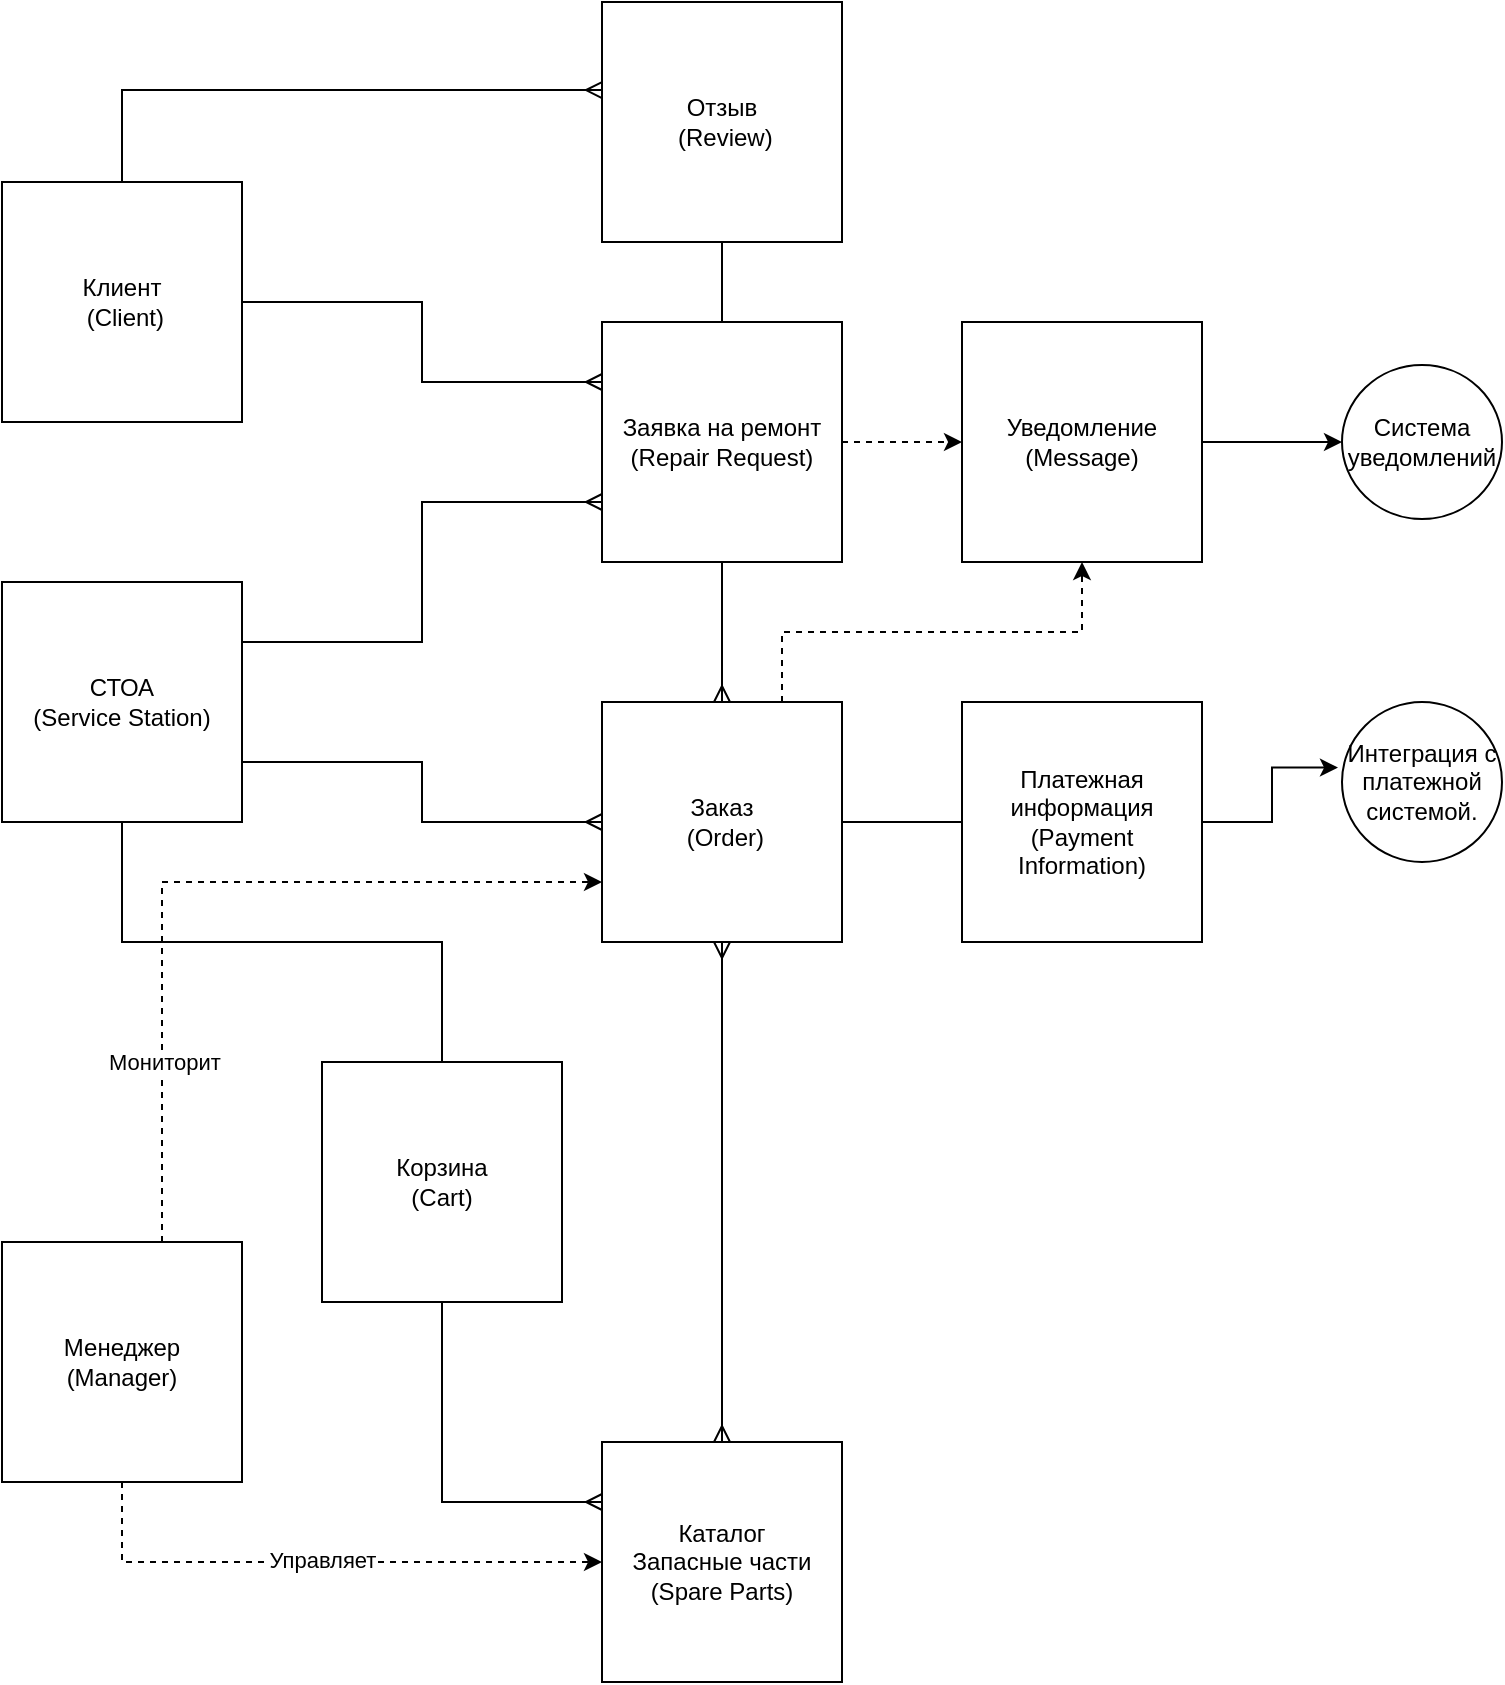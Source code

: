 <mxfile version="22.0.8" type="device">
  <diagram id="prtHgNgQTEPvFCAcTncT" name="Page-1">
    <mxGraphModel dx="1562" dy="818" grid="1" gridSize="10" guides="1" tooltips="1" connect="1" arrows="1" fold="1" page="1" pageScale="1" pageWidth="827" pageHeight="1169" math="0" shadow="0">
      <root>
        <mxCell id="0" />
        <mxCell id="1" parent="0" />
        <mxCell id="nMokIZjZC6wRx67IndkM-23" value="Cистема уведомлений" style="ellipse;whiteSpace=wrap;html=1;aspect=fixed;" parent="1" vertex="1">
          <mxGeometry x="740" y="211.5" width="80" height="77" as="geometry" />
        </mxCell>
        <mxCell id="nMokIZjZC6wRx67IndkM-24" value="Интеграция с платежной системой." style="ellipse;whiteSpace=wrap;html=1;aspect=fixed;" parent="1" vertex="1">
          <mxGeometry x="740" y="380" width="80" height="80" as="geometry" />
        </mxCell>
        <mxCell id="4lmhItRFW8rhUltIJoKM-14" style="edgeStyle=orthogonalEdgeStyle;rounded=0;orthogonalLoop=1;jettySize=auto;html=1;endArrow=ERmany;endFill=0;startArrow=ERmany;startFill=0;" parent="1" source="4lmhItRFW8rhUltIJoKM-1" target="4lmhItRFW8rhUltIJoKM-7" edge="1">
          <mxGeometry relative="1" as="geometry" />
        </mxCell>
        <mxCell id="4lmhItRFW8rhUltIJoKM-15" style="edgeStyle=orthogonalEdgeStyle;rounded=0;orthogonalLoop=1;jettySize=auto;html=1;exitX=1;exitY=0.5;exitDx=0;exitDy=0;entryX=0;entryY=0.5;entryDx=0;entryDy=0;endArrow=none;endFill=0;" parent="1" source="4lmhItRFW8rhUltIJoKM-1" target="4lmhItRFW8rhUltIJoKM-5" edge="1">
          <mxGeometry relative="1" as="geometry" />
        </mxCell>
        <mxCell id="4lmhItRFW8rhUltIJoKM-28" style="edgeStyle=orthogonalEdgeStyle;rounded=0;orthogonalLoop=1;jettySize=auto;html=1;exitX=0.75;exitY=0;exitDx=0;exitDy=0;entryX=0.5;entryY=1;entryDx=0;entryDy=0;dashed=1;" parent="1" source="4lmhItRFW8rhUltIJoKM-1" target="4lmhItRFW8rhUltIJoKM-25" edge="1">
          <mxGeometry relative="1" as="geometry" />
        </mxCell>
        <mxCell id="4lmhItRFW8rhUltIJoKM-1" value="Заказ&lt;br&gt;&amp;nbsp;(Order)" style="whiteSpace=wrap;html=1;aspect=fixed;" parent="1" vertex="1">
          <mxGeometry x="370" y="380" width="120" height="120" as="geometry" />
        </mxCell>
        <mxCell id="4lmhItRFW8rhUltIJoKM-12" style="edgeStyle=orthogonalEdgeStyle;rounded=0;orthogonalLoop=1;jettySize=auto;html=1;exitX=1;exitY=0.5;exitDx=0;exitDy=0;entryX=0;entryY=0.25;entryDx=0;entryDy=0;strokeColor=default;endArrow=ERmany;endFill=0;" parent="1" source="4lmhItRFW8rhUltIJoKM-2" target="4lmhItRFW8rhUltIJoKM-4" edge="1">
          <mxGeometry relative="1" as="geometry" />
        </mxCell>
        <mxCell id="4lmhItRFW8rhUltIJoKM-2" value="Клиент&lt;br&gt;&amp;nbsp;(Client)" style="whiteSpace=wrap;html=1;aspect=fixed;" parent="1" vertex="1">
          <mxGeometry x="70" y="120" width="120" height="120" as="geometry" />
        </mxCell>
        <mxCell id="4lmhItRFW8rhUltIJoKM-9" style="edgeStyle=orthogonalEdgeStyle;rounded=0;orthogonalLoop=1;jettySize=auto;html=1;exitX=1;exitY=0.25;exitDx=0;exitDy=0;entryX=0;entryY=0.75;entryDx=0;entryDy=0;endArrow=ERmany;endFill=0;" parent="1" source="4lmhItRFW8rhUltIJoKM-3" target="4lmhItRFW8rhUltIJoKM-4" edge="1">
          <mxGeometry relative="1" as="geometry" />
        </mxCell>
        <mxCell id="4lmhItRFW8rhUltIJoKM-13" style="edgeStyle=orthogonalEdgeStyle;rounded=0;orthogonalLoop=1;jettySize=auto;html=1;exitX=1;exitY=0.75;exitDx=0;exitDy=0;entryX=0;entryY=0.5;entryDx=0;entryDy=0;endArrow=ERmany;endFill=0;" parent="1" source="4lmhItRFW8rhUltIJoKM-3" target="4lmhItRFW8rhUltIJoKM-1" edge="1">
          <mxGeometry relative="1" as="geometry" />
        </mxCell>
        <mxCell id="4lmhItRFW8rhUltIJoKM-31" style="edgeStyle=orthogonalEdgeStyle;rounded=0;orthogonalLoop=1;jettySize=auto;html=1;exitX=0.5;exitY=1;exitDx=0;exitDy=0;entryX=0.5;entryY=0;entryDx=0;entryDy=0;endArrow=none;endFill=0;" parent="1" source="4lmhItRFW8rhUltIJoKM-3" target="4lmhItRFW8rhUltIJoKM-30" edge="1">
          <mxGeometry relative="1" as="geometry" />
        </mxCell>
        <mxCell id="4lmhItRFW8rhUltIJoKM-3" value="СТОА &lt;br&gt;(Service Station)" style="whiteSpace=wrap;html=1;aspect=fixed;" parent="1" vertex="1">
          <mxGeometry x="70" y="320" width="120" height="120" as="geometry" />
        </mxCell>
        <mxCell id="4lmhItRFW8rhUltIJoKM-27" style="edgeStyle=orthogonalEdgeStyle;rounded=0;orthogonalLoop=1;jettySize=auto;html=1;exitX=0.5;exitY=1;exitDx=0;exitDy=0;endArrow=ERmany;endFill=0;" parent="1" source="4lmhItRFW8rhUltIJoKM-4" target="4lmhItRFW8rhUltIJoKM-1" edge="1">
          <mxGeometry relative="1" as="geometry" />
        </mxCell>
        <mxCell id="4lmhItRFW8rhUltIJoKM-29" style="edgeStyle=orthogonalEdgeStyle;rounded=0;orthogonalLoop=1;jettySize=auto;html=1;exitX=1;exitY=0.5;exitDx=0;exitDy=0;dashed=1;" parent="1" source="4lmhItRFW8rhUltIJoKM-4" target="4lmhItRFW8rhUltIJoKM-25" edge="1">
          <mxGeometry relative="1" as="geometry" />
        </mxCell>
        <mxCell id="4lmhItRFW8rhUltIJoKM-4" value="Заявка на ремонт&lt;br&gt;(Repair Request)" style="whiteSpace=wrap;html=1;aspect=fixed;" parent="1" vertex="1">
          <mxGeometry x="370" y="190" width="120" height="120" as="geometry" />
        </mxCell>
        <mxCell id="4lmhItRFW8rhUltIJoKM-5" value="Платежная информация (Payment Information)" style="whiteSpace=wrap;html=1;aspect=fixed;" parent="1" vertex="1">
          <mxGeometry x="550" y="380" width="120" height="120" as="geometry" />
        </mxCell>
        <mxCell id="4lmhItRFW8rhUltIJoKM-20" style="edgeStyle=orthogonalEdgeStyle;rounded=0;orthogonalLoop=1;jettySize=auto;html=1;dashed=1;" parent="1" source="4lmhItRFW8rhUltIJoKM-6" target="4lmhItRFW8rhUltIJoKM-7" edge="1">
          <mxGeometry relative="1" as="geometry">
            <Array as="points">
              <mxPoint x="130" y="810" />
            </Array>
          </mxGeometry>
        </mxCell>
        <mxCell id="4lmhItRFW8rhUltIJoKM-23" value="Управляет" style="edgeLabel;html=1;align=center;verticalAlign=middle;resizable=0;points=[];" parent="4lmhItRFW8rhUltIJoKM-20" vertex="1" connectable="0">
          <mxGeometry x="-0.001" y="1" relative="1" as="geometry">
            <mxPoint as="offset" />
          </mxGeometry>
        </mxCell>
        <mxCell id="4lmhItRFW8rhUltIJoKM-21" style="edgeStyle=orthogonalEdgeStyle;rounded=0;orthogonalLoop=1;jettySize=auto;html=1;exitX=0.5;exitY=0;exitDx=0;exitDy=0;entryX=0;entryY=0.75;entryDx=0;entryDy=0;dashed=1;" parent="1" target="4lmhItRFW8rhUltIJoKM-1" edge="1">
          <mxGeometry relative="1" as="geometry">
            <mxPoint x="120" y="710" as="sourcePoint" />
            <mxPoint x="360" y="530" as="targetPoint" />
            <Array as="points">
              <mxPoint x="150" y="710" />
              <mxPoint x="150" y="470" />
            </Array>
          </mxGeometry>
        </mxCell>
        <mxCell id="4lmhItRFW8rhUltIJoKM-22" value="Мониторит" style="edgeLabel;html=1;align=center;verticalAlign=middle;resizable=0;points=[];" parent="4lmhItRFW8rhUltIJoKM-21" vertex="1" connectable="0">
          <mxGeometry x="-0.089" y="-1" relative="1" as="geometry">
            <mxPoint y="43" as="offset" />
          </mxGeometry>
        </mxCell>
        <mxCell id="4lmhItRFW8rhUltIJoKM-6" value="Менеджер&lt;br&gt;(Manager)" style="whiteSpace=wrap;html=1;aspect=fixed;" parent="1" vertex="1">
          <mxGeometry x="70" y="650" width="120" height="120" as="geometry" />
        </mxCell>
        <mxCell id="4lmhItRFW8rhUltIJoKM-7" value="Каталог&lt;br&gt;Запасные части (Spare Parts)" style="whiteSpace=wrap;html=1;aspect=fixed;" parent="1" vertex="1">
          <mxGeometry x="370" y="750" width="120" height="120" as="geometry" />
        </mxCell>
        <mxCell id="4lmhItRFW8rhUltIJoKM-10" style="edgeStyle=orthogonalEdgeStyle;rounded=0;orthogonalLoop=1;jettySize=auto;html=1;exitX=1;exitY=0.5;exitDx=0;exitDy=0;entryX=-0.025;entryY=0.41;entryDx=0;entryDy=0;entryPerimeter=0;" parent="1" source="4lmhItRFW8rhUltIJoKM-5" target="nMokIZjZC6wRx67IndkM-24" edge="1">
          <mxGeometry relative="1" as="geometry" />
        </mxCell>
        <mxCell id="4lmhItRFW8rhUltIJoKM-19" style="rounded=0;orthogonalLoop=1;jettySize=auto;html=1;exitX=0.5;exitY=1;exitDx=0;exitDy=0;entryX=0.5;entryY=0;entryDx=0;entryDy=0;endArrow=none;endFill=0;" parent="1" source="4lmhItRFW8rhUltIJoKM-11" target="4lmhItRFW8rhUltIJoKM-4" edge="1">
          <mxGeometry relative="1" as="geometry" />
        </mxCell>
        <mxCell id="4lmhItRFW8rhUltIJoKM-11" value="Отзыв&lt;br&gt;&amp;nbsp;(Review)" style="whiteSpace=wrap;html=1;aspect=fixed;" parent="1" vertex="1">
          <mxGeometry x="370" y="30" width="120" height="120" as="geometry" />
        </mxCell>
        <mxCell id="4lmhItRFW8rhUltIJoKM-17" style="edgeStyle=orthogonalEdgeStyle;rounded=0;orthogonalLoop=1;jettySize=auto;html=1;exitX=0.5;exitY=0;exitDx=0;exitDy=0;entryX=0;entryY=0.367;entryDx=0;entryDy=0;entryPerimeter=0;endArrow=ERmany;endFill=0;" parent="1" source="4lmhItRFW8rhUltIJoKM-2" target="4lmhItRFW8rhUltIJoKM-11" edge="1">
          <mxGeometry relative="1" as="geometry" />
        </mxCell>
        <mxCell id="4lmhItRFW8rhUltIJoKM-26" style="edgeStyle=orthogonalEdgeStyle;rounded=0;orthogonalLoop=1;jettySize=auto;html=1;exitX=1;exitY=0.5;exitDx=0;exitDy=0;entryX=0;entryY=0.5;entryDx=0;entryDy=0;" parent="1" source="4lmhItRFW8rhUltIJoKM-25" target="nMokIZjZC6wRx67IndkM-23" edge="1">
          <mxGeometry relative="1" as="geometry" />
        </mxCell>
        <mxCell id="4lmhItRFW8rhUltIJoKM-25" value="Уведомление&lt;br&gt;(Message)" style="whiteSpace=wrap;html=1;aspect=fixed;" parent="1" vertex="1">
          <mxGeometry x="550" y="190" width="120" height="120" as="geometry" />
        </mxCell>
        <mxCell id="4lmhItRFW8rhUltIJoKM-32" style="edgeStyle=orthogonalEdgeStyle;rounded=0;orthogonalLoop=1;jettySize=auto;html=1;exitX=0.5;exitY=1;exitDx=0;exitDy=0;entryX=0;entryY=0.25;entryDx=0;entryDy=0;endArrow=ERmany;endFill=0;" parent="1" source="4lmhItRFW8rhUltIJoKM-30" target="4lmhItRFW8rhUltIJoKM-7" edge="1">
          <mxGeometry relative="1" as="geometry" />
        </mxCell>
        <mxCell id="4lmhItRFW8rhUltIJoKM-30" value="Корзина&lt;br&gt;(Cart)" style="whiteSpace=wrap;html=1;aspect=fixed;" parent="1" vertex="1">
          <mxGeometry x="230" y="560" width="120" height="120" as="geometry" />
        </mxCell>
      </root>
    </mxGraphModel>
  </diagram>
</mxfile>
